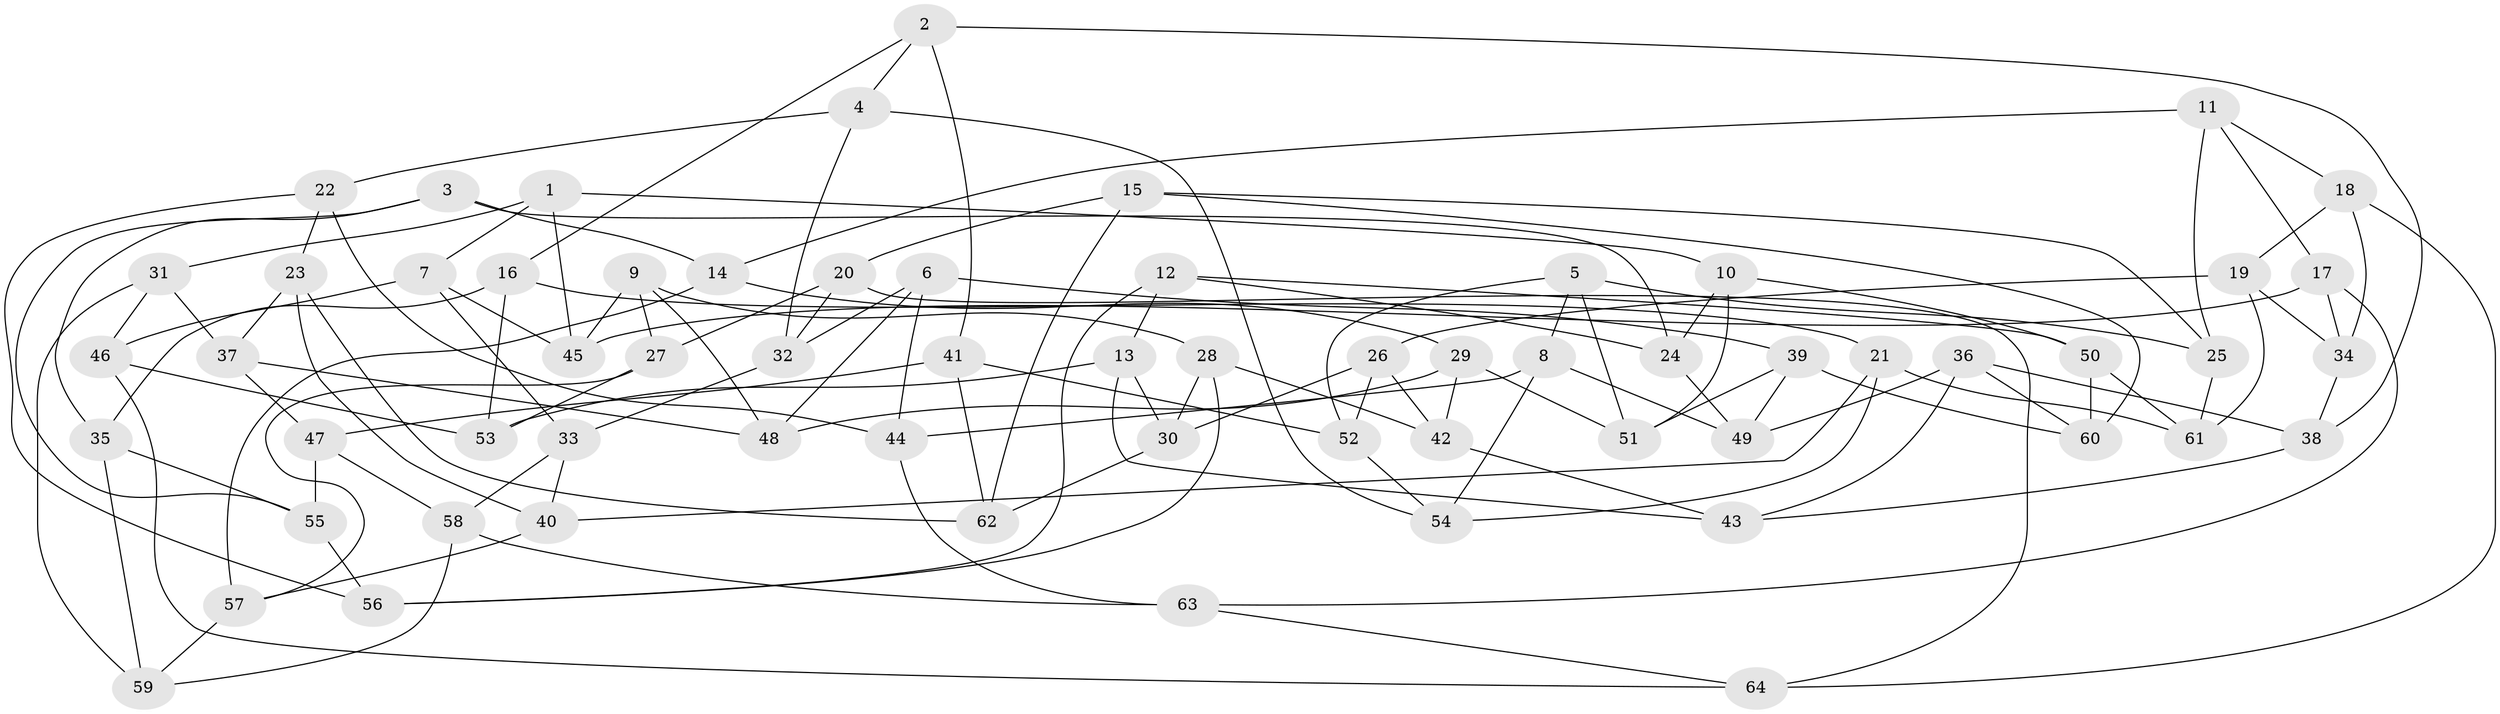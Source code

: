 // Generated by graph-tools (version 1.1) at 2025/02/03/09/25 03:02:58]
// undirected, 64 vertices, 128 edges
graph export_dot {
graph [start="1"]
  node [color=gray90,style=filled];
  1;
  2;
  3;
  4;
  5;
  6;
  7;
  8;
  9;
  10;
  11;
  12;
  13;
  14;
  15;
  16;
  17;
  18;
  19;
  20;
  21;
  22;
  23;
  24;
  25;
  26;
  27;
  28;
  29;
  30;
  31;
  32;
  33;
  34;
  35;
  36;
  37;
  38;
  39;
  40;
  41;
  42;
  43;
  44;
  45;
  46;
  47;
  48;
  49;
  50;
  51;
  52;
  53;
  54;
  55;
  56;
  57;
  58;
  59;
  60;
  61;
  62;
  63;
  64;
  1 -- 10;
  1 -- 31;
  1 -- 7;
  1 -- 45;
  2 -- 4;
  2 -- 38;
  2 -- 16;
  2 -- 41;
  3 -- 55;
  3 -- 14;
  3 -- 24;
  3 -- 35;
  4 -- 22;
  4 -- 32;
  4 -- 54;
  5 -- 8;
  5 -- 51;
  5 -- 25;
  5 -- 52;
  6 -- 44;
  6 -- 32;
  6 -- 48;
  6 -- 39;
  7 -- 33;
  7 -- 46;
  7 -- 45;
  8 -- 49;
  8 -- 54;
  8 -- 44;
  9 -- 48;
  9 -- 27;
  9 -- 28;
  9 -- 45;
  10 -- 51;
  10 -- 50;
  10 -- 24;
  11 -- 25;
  11 -- 14;
  11 -- 18;
  11 -- 17;
  12 -- 56;
  12 -- 24;
  12 -- 50;
  12 -- 13;
  13 -- 30;
  13 -- 43;
  13 -- 53;
  14 -- 29;
  14 -- 57;
  15 -- 60;
  15 -- 25;
  15 -- 20;
  15 -- 62;
  16 -- 35;
  16 -- 53;
  16 -- 21;
  17 -- 63;
  17 -- 34;
  17 -- 45;
  18 -- 64;
  18 -- 19;
  18 -- 34;
  19 -- 26;
  19 -- 34;
  19 -- 61;
  20 -- 27;
  20 -- 64;
  20 -- 32;
  21 -- 40;
  21 -- 61;
  21 -- 54;
  22 -- 44;
  22 -- 23;
  22 -- 56;
  23 -- 62;
  23 -- 40;
  23 -- 37;
  24 -- 49;
  25 -- 61;
  26 -- 42;
  26 -- 30;
  26 -- 52;
  27 -- 53;
  27 -- 57;
  28 -- 56;
  28 -- 30;
  28 -- 42;
  29 -- 48;
  29 -- 42;
  29 -- 51;
  30 -- 62;
  31 -- 59;
  31 -- 46;
  31 -- 37;
  32 -- 33;
  33 -- 58;
  33 -- 40;
  34 -- 38;
  35 -- 59;
  35 -- 55;
  36 -- 60;
  36 -- 43;
  36 -- 38;
  36 -- 49;
  37 -- 48;
  37 -- 47;
  38 -- 43;
  39 -- 60;
  39 -- 49;
  39 -- 51;
  40 -- 57;
  41 -- 52;
  41 -- 47;
  41 -- 62;
  42 -- 43;
  44 -- 63;
  46 -- 53;
  46 -- 64;
  47 -- 55;
  47 -- 58;
  50 -- 60;
  50 -- 61;
  52 -- 54;
  55 -- 56;
  57 -- 59;
  58 -- 63;
  58 -- 59;
  63 -- 64;
}

